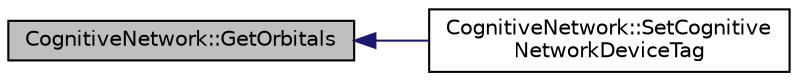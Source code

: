 digraph "CognitiveNetwork::GetOrbitals"
{
  edge [fontname="Helvetica",fontsize="10",labelfontname="Helvetica",labelfontsize="10"];
  node [fontname="Helvetica",fontsize="10",shape=record];
  rankdir="LR";
  Node1 [label="CognitiveNetwork::GetOrbitals",height=0.2,width=0.4,color="black", fillcolor="grey75", style="filled", fontcolor="black"];
  Node1 -> Node2 [dir="back",color="midnightblue",fontsize="10",style="solid"];
  Node2 [label="CognitiveNetwork::SetCognitive\lNetworkDeviceTag",height=0.2,width=0.4,color="black", fillcolor="white", style="filled",URL="$class_cognitive_network.html#adaeb821899e35970f1f590dc4d2a7e78"];
}
